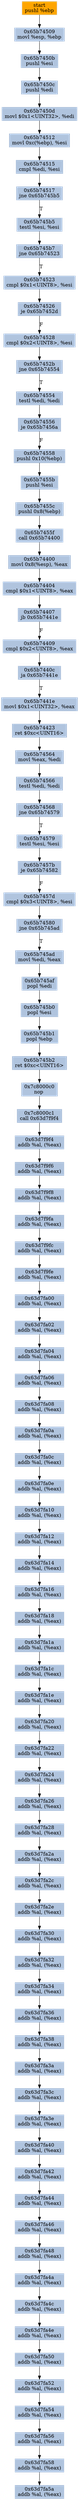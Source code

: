 digraph G {
node[shape=rectangle,style=filled,fillcolor=lightsteelblue,color=lightsteelblue]
bgcolor="transparent"
a0x65b74508pushl_ebp[label="start\npushl %ebp",color="lightgrey",fillcolor="orange"];
a0x65b74509movl_esp_ebp[label="0x65b74509\nmovl %esp, %ebp"];
a0x65b7450bpushl_esi[label="0x65b7450b\npushl %esi"];
a0x65b7450cpushl_edi[label="0x65b7450c\npushl %edi"];
a0x65b7450dmovl_0x1UINT32_edi[label="0x65b7450d\nmovl $0x1<UINT32>, %edi"];
a0x65b74512movl_0xcebp__esi[label="0x65b74512\nmovl 0xc(%ebp), %esi"];
a0x65b74515cmpl_edi_esi[label="0x65b74515\ncmpl %edi, %esi"];
a0x65b74517jne_0x65b745b5[label="0x65b74517\njne 0x65b745b5"];
a0x65b745b5testl_esi_esi[label="0x65b745b5\ntestl %esi, %esi"];
a0x65b745b7jne_0x65b74523[label="0x65b745b7\njne 0x65b74523"];
a0x65b74523cmpl_0x1UINT8_esi[label="0x65b74523\ncmpl $0x1<UINT8>, %esi"];
a0x65b74526je_0x65b7452d[label="0x65b74526\nje 0x65b7452d"];
a0x65b74528cmpl_0x2UINT8_esi[label="0x65b74528\ncmpl $0x2<UINT8>, %esi"];
a0x65b7452bjne_0x65b74554[label="0x65b7452b\njne 0x65b74554"];
a0x65b74554testl_edi_edi[label="0x65b74554\ntestl %edi, %edi"];
a0x65b74556je_0x65b7456a[label="0x65b74556\nje 0x65b7456a"];
a0x65b74558pushl_0x10ebp_[label="0x65b74558\npushl 0x10(%ebp)"];
a0x65b7455bpushl_esi[label="0x65b7455b\npushl %esi"];
a0x65b7455cpushl_0x8ebp_[label="0x65b7455c\npushl 0x8(%ebp)"];
a0x65b7455fcall_0x65b74400[label="0x65b7455f\ncall 0x65b74400"];
a0x65b74400movl_0x8esp__eax[label="0x65b74400\nmovl 0x8(%esp), %eax"];
a0x65b74404cmpl_0x1UINT8_eax[label="0x65b74404\ncmpl $0x1<UINT8>, %eax"];
a0x65b74407jb_0x65b7441e[label="0x65b74407\njb 0x65b7441e"];
a0x65b74409cmpl_0x2UINT8_eax[label="0x65b74409\ncmpl $0x2<UINT8>, %eax"];
a0x65b7440cja_0x65b7441e[label="0x65b7440c\nja 0x65b7441e"];
a0x65b7441emovl_0x1UINT32_eax[label="0x65b7441e\nmovl $0x1<UINT32>, %eax"];
a0x65b74423ret_0xcUINT16[label="0x65b74423\nret $0xc<UINT16>"];
a0x65b74564movl_eax_edi[label="0x65b74564\nmovl %eax, %edi"];
a0x65b74566testl_edi_edi[label="0x65b74566\ntestl %edi, %edi"];
a0x65b74568jne_0x65b74579[label="0x65b74568\njne 0x65b74579"];
a0x65b74579testl_esi_esi[label="0x65b74579\ntestl %esi, %esi"];
a0x65b7457bje_0x65b74582[label="0x65b7457b\nje 0x65b74582"];
a0x65b7457dcmpl_0x3UINT8_esi[label="0x65b7457d\ncmpl $0x3<UINT8>, %esi"];
a0x65b74580jne_0x65b745ad[label="0x65b74580\njne 0x65b745ad"];
a0x65b745admovl_edi_eax[label="0x65b745ad\nmovl %edi, %eax"];
a0x65b745afpopl_edi[label="0x65b745af\npopl %edi"];
a0x65b745b0popl_esi[label="0x65b745b0\npopl %esi"];
a0x65b745b1popl_ebp[label="0x65b745b1\npopl %ebp"];
a0x65b745b2ret_0xcUINT16[label="0x65b745b2\nret $0xc<UINT16>"];
a0x7c8000c0nop_[label="0x7c8000c0\nnop "];
a0x7c8000c1call_0x63d7f9f4[label="0x7c8000c1\ncall 0x63d7f9f4"];
a0x63d7f9f4addb_al_eax_[label="0x63d7f9f4\naddb %al, (%eax)"];
a0x63d7f9f6addb_al_eax_[label="0x63d7f9f6\naddb %al, (%eax)"];
a0x63d7f9f8addb_al_eax_[label="0x63d7f9f8\naddb %al, (%eax)"];
a0x63d7f9faaddb_al_eax_[label="0x63d7f9fa\naddb %al, (%eax)"];
a0x63d7f9fcaddb_al_eax_[label="0x63d7f9fc\naddb %al, (%eax)"];
a0x63d7f9feaddb_al_eax_[label="0x63d7f9fe\naddb %al, (%eax)"];
a0x63d7fa00addb_al_eax_[label="0x63d7fa00\naddb %al, (%eax)"];
a0x63d7fa02addb_al_eax_[label="0x63d7fa02\naddb %al, (%eax)"];
a0x63d7fa04addb_al_eax_[label="0x63d7fa04\naddb %al, (%eax)"];
a0x63d7fa06addb_al_eax_[label="0x63d7fa06\naddb %al, (%eax)"];
a0x63d7fa08addb_al_eax_[label="0x63d7fa08\naddb %al, (%eax)"];
a0x63d7fa0aaddb_al_eax_[label="0x63d7fa0a\naddb %al, (%eax)"];
a0x63d7fa0caddb_al_eax_[label="0x63d7fa0c\naddb %al, (%eax)"];
a0x63d7fa0eaddb_al_eax_[label="0x63d7fa0e\naddb %al, (%eax)"];
a0x63d7fa10addb_al_eax_[label="0x63d7fa10\naddb %al, (%eax)"];
a0x63d7fa12addb_al_eax_[label="0x63d7fa12\naddb %al, (%eax)"];
a0x63d7fa14addb_al_eax_[label="0x63d7fa14\naddb %al, (%eax)"];
a0x63d7fa16addb_al_eax_[label="0x63d7fa16\naddb %al, (%eax)"];
a0x63d7fa18addb_al_eax_[label="0x63d7fa18\naddb %al, (%eax)"];
a0x63d7fa1aaddb_al_eax_[label="0x63d7fa1a\naddb %al, (%eax)"];
a0x63d7fa1caddb_al_eax_[label="0x63d7fa1c\naddb %al, (%eax)"];
a0x63d7fa1eaddb_al_eax_[label="0x63d7fa1e\naddb %al, (%eax)"];
a0x63d7fa20addb_al_eax_[label="0x63d7fa20\naddb %al, (%eax)"];
a0x63d7fa22addb_al_eax_[label="0x63d7fa22\naddb %al, (%eax)"];
a0x63d7fa24addb_al_eax_[label="0x63d7fa24\naddb %al, (%eax)"];
a0x63d7fa26addb_al_eax_[label="0x63d7fa26\naddb %al, (%eax)"];
a0x63d7fa28addb_al_eax_[label="0x63d7fa28\naddb %al, (%eax)"];
a0x63d7fa2aaddb_al_eax_[label="0x63d7fa2a\naddb %al, (%eax)"];
a0x63d7fa2caddb_al_eax_[label="0x63d7fa2c\naddb %al, (%eax)"];
a0x63d7fa2eaddb_al_eax_[label="0x63d7fa2e\naddb %al, (%eax)"];
a0x63d7fa30addb_al_eax_[label="0x63d7fa30\naddb %al, (%eax)"];
a0x63d7fa32addb_al_eax_[label="0x63d7fa32\naddb %al, (%eax)"];
a0x63d7fa34addb_al_eax_[label="0x63d7fa34\naddb %al, (%eax)"];
a0x63d7fa36addb_al_eax_[label="0x63d7fa36\naddb %al, (%eax)"];
a0x63d7fa38addb_al_eax_[label="0x63d7fa38\naddb %al, (%eax)"];
a0x63d7fa3aaddb_al_eax_[label="0x63d7fa3a\naddb %al, (%eax)"];
a0x63d7fa3caddb_al_eax_[label="0x63d7fa3c\naddb %al, (%eax)"];
a0x63d7fa3eaddb_al_eax_[label="0x63d7fa3e\naddb %al, (%eax)"];
a0x63d7fa40addb_al_eax_[label="0x63d7fa40\naddb %al, (%eax)"];
a0x63d7fa42addb_al_eax_[label="0x63d7fa42\naddb %al, (%eax)"];
a0x63d7fa44addb_al_eax_[label="0x63d7fa44\naddb %al, (%eax)"];
a0x63d7fa46addb_al_eax_[label="0x63d7fa46\naddb %al, (%eax)"];
a0x63d7fa48addb_al_eax_[label="0x63d7fa48\naddb %al, (%eax)"];
a0x63d7fa4aaddb_al_eax_[label="0x63d7fa4a\naddb %al, (%eax)"];
a0x63d7fa4caddb_al_eax_[label="0x63d7fa4c\naddb %al, (%eax)"];
a0x63d7fa4eaddb_al_eax_[label="0x63d7fa4e\naddb %al, (%eax)"];
a0x63d7fa50addb_al_eax_[label="0x63d7fa50\naddb %al, (%eax)"];
a0x63d7fa52addb_al_eax_[label="0x63d7fa52\naddb %al, (%eax)"];
a0x63d7fa54addb_al_eax_[label="0x63d7fa54\naddb %al, (%eax)"];
a0x63d7fa56addb_al_eax_[label="0x63d7fa56\naddb %al, (%eax)"];
a0x63d7fa58addb_al_eax_[label="0x63d7fa58\naddb %al, (%eax)"];
a0x63d7fa5aaddb_al_eax_[label="0x63d7fa5a\naddb %al, (%eax)"];
a0x65b74508pushl_ebp -> a0x65b74509movl_esp_ebp [color="#000000"];
a0x65b74509movl_esp_ebp -> a0x65b7450bpushl_esi [color="#000000"];
a0x65b7450bpushl_esi -> a0x65b7450cpushl_edi [color="#000000"];
a0x65b7450cpushl_edi -> a0x65b7450dmovl_0x1UINT32_edi [color="#000000"];
a0x65b7450dmovl_0x1UINT32_edi -> a0x65b74512movl_0xcebp__esi [color="#000000"];
a0x65b74512movl_0xcebp__esi -> a0x65b74515cmpl_edi_esi [color="#000000"];
a0x65b74515cmpl_edi_esi -> a0x65b74517jne_0x65b745b5 [color="#000000"];
a0x65b74517jne_0x65b745b5 -> a0x65b745b5testl_esi_esi [color="#000000",label="T"];
a0x65b745b5testl_esi_esi -> a0x65b745b7jne_0x65b74523 [color="#000000"];
a0x65b745b7jne_0x65b74523 -> a0x65b74523cmpl_0x1UINT8_esi [color="#000000",label="T"];
a0x65b74523cmpl_0x1UINT8_esi -> a0x65b74526je_0x65b7452d [color="#000000"];
a0x65b74526je_0x65b7452d -> a0x65b74528cmpl_0x2UINT8_esi [color="#000000",label="F"];
a0x65b74528cmpl_0x2UINT8_esi -> a0x65b7452bjne_0x65b74554 [color="#000000"];
a0x65b7452bjne_0x65b74554 -> a0x65b74554testl_edi_edi [color="#000000",label="T"];
a0x65b74554testl_edi_edi -> a0x65b74556je_0x65b7456a [color="#000000"];
a0x65b74556je_0x65b7456a -> a0x65b74558pushl_0x10ebp_ [color="#000000",label="F"];
a0x65b74558pushl_0x10ebp_ -> a0x65b7455bpushl_esi [color="#000000"];
a0x65b7455bpushl_esi -> a0x65b7455cpushl_0x8ebp_ [color="#000000"];
a0x65b7455cpushl_0x8ebp_ -> a0x65b7455fcall_0x65b74400 [color="#000000"];
a0x65b7455fcall_0x65b74400 -> a0x65b74400movl_0x8esp__eax [color="#000000"];
a0x65b74400movl_0x8esp__eax -> a0x65b74404cmpl_0x1UINT8_eax [color="#000000"];
a0x65b74404cmpl_0x1UINT8_eax -> a0x65b74407jb_0x65b7441e [color="#000000"];
a0x65b74407jb_0x65b7441e -> a0x65b74409cmpl_0x2UINT8_eax [color="#000000",label="F"];
a0x65b74409cmpl_0x2UINT8_eax -> a0x65b7440cja_0x65b7441e [color="#000000"];
a0x65b7440cja_0x65b7441e -> a0x65b7441emovl_0x1UINT32_eax [color="#000000",label="T"];
a0x65b7441emovl_0x1UINT32_eax -> a0x65b74423ret_0xcUINT16 [color="#000000"];
a0x65b74423ret_0xcUINT16 -> a0x65b74564movl_eax_edi [color="#000000"];
a0x65b74564movl_eax_edi -> a0x65b74566testl_edi_edi [color="#000000"];
a0x65b74566testl_edi_edi -> a0x65b74568jne_0x65b74579 [color="#000000"];
a0x65b74568jne_0x65b74579 -> a0x65b74579testl_esi_esi [color="#000000",label="T"];
a0x65b74579testl_esi_esi -> a0x65b7457bje_0x65b74582 [color="#000000"];
a0x65b7457bje_0x65b74582 -> a0x65b7457dcmpl_0x3UINT8_esi [color="#000000",label="F"];
a0x65b7457dcmpl_0x3UINT8_esi -> a0x65b74580jne_0x65b745ad [color="#000000"];
a0x65b74580jne_0x65b745ad -> a0x65b745admovl_edi_eax [color="#000000",label="T"];
a0x65b745admovl_edi_eax -> a0x65b745afpopl_edi [color="#000000"];
a0x65b745afpopl_edi -> a0x65b745b0popl_esi [color="#000000"];
a0x65b745b0popl_esi -> a0x65b745b1popl_ebp [color="#000000"];
a0x65b745b1popl_ebp -> a0x65b745b2ret_0xcUINT16 [color="#000000"];
a0x65b745b2ret_0xcUINT16 -> a0x7c8000c0nop_ [color="#000000"];
a0x7c8000c0nop_ -> a0x7c8000c1call_0x63d7f9f4 [color="#000000"];
a0x7c8000c1call_0x63d7f9f4 -> a0x63d7f9f4addb_al_eax_ [color="#000000"];
a0x63d7f9f4addb_al_eax_ -> a0x63d7f9f6addb_al_eax_ [color="#000000"];
a0x63d7f9f6addb_al_eax_ -> a0x63d7f9f8addb_al_eax_ [color="#000000"];
a0x63d7f9f8addb_al_eax_ -> a0x63d7f9faaddb_al_eax_ [color="#000000"];
a0x63d7f9faaddb_al_eax_ -> a0x63d7f9fcaddb_al_eax_ [color="#000000"];
a0x63d7f9fcaddb_al_eax_ -> a0x63d7f9feaddb_al_eax_ [color="#000000"];
a0x63d7f9feaddb_al_eax_ -> a0x63d7fa00addb_al_eax_ [color="#000000"];
a0x63d7fa00addb_al_eax_ -> a0x63d7fa02addb_al_eax_ [color="#000000"];
a0x63d7fa02addb_al_eax_ -> a0x63d7fa04addb_al_eax_ [color="#000000"];
a0x63d7fa04addb_al_eax_ -> a0x63d7fa06addb_al_eax_ [color="#000000"];
a0x63d7fa06addb_al_eax_ -> a0x63d7fa08addb_al_eax_ [color="#000000"];
a0x63d7fa08addb_al_eax_ -> a0x63d7fa0aaddb_al_eax_ [color="#000000"];
a0x63d7fa0aaddb_al_eax_ -> a0x63d7fa0caddb_al_eax_ [color="#000000"];
a0x63d7fa0caddb_al_eax_ -> a0x63d7fa0eaddb_al_eax_ [color="#000000"];
a0x63d7fa0eaddb_al_eax_ -> a0x63d7fa10addb_al_eax_ [color="#000000"];
a0x63d7fa10addb_al_eax_ -> a0x63d7fa12addb_al_eax_ [color="#000000"];
a0x63d7fa12addb_al_eax_ -> a0x63d7fa14addb_al_eax_ [color="#000000"];
a0x63d7fa14addb_al_eax_ -> a0x63d7fa16addb_al_eax_ [color="#000000"];
a0x63d7fa16addb_al_eax_ -> a0x63d7fa18addb_al_eax_ [color="#000000"];
a0x63d7fa18addb_al_eax_ -> a0x63d7fa1aaddb_al_eax_ [color="#000000"];
a0x63d7fa1aaddb_al_eax_ -> a0x63d7fa1caddb_al_eax_ [color="#000000"];
a0x63d7fa1caddb_al_eax_ -> a0x63d7fa1eaddb_al_eax_ [color="#000000"];
a0x63d7fa1eaddb_al_eax_ -> a0x63d7fa20addb_al_eax_ [color="#000000"];
a0x63d7fa20addb_al_eax_ -> a0x63d7fa22addb_al_eax_ [color="#000000"];
a0x63d7fa22addb_al_eax_ -> a0x63d7fa24addb_al_eax_ [color="#000000"];
a0x63d7fa24addb_al_eax_ -> a0x63d7fa26addb_al_eax_ [color="#000000"];
a0x63d7fa26addb_al_eax_ -> a0x63d7fa28addb_al_eax_ [color="#000000"];
a0x63d7fa28addb_al_eax_ -> a0x63d7fa2aaddb_al_eax_ [color="#000000"];
a0x63d7fa2aaddb_al_eax_ -> a0x63d7fa2caddb_al_eax_ [color="#000000"];
a0x63d7fa2caddb_al_eax_ -> a0x63d7fa2eaddb_al_eax_ [color="#000000"];
a0x63d7fa2eaddb_al_eax_ -> a0x63d7fa30addb_al_eax_ [color="#000000"];
a0x63d7fa30addb_al_eax_ -> a0x63d7fa32addb_al_eax_ [color="#000000"];
a0x63d7fa32addb_al_eax_ -> a0x63d7fa34addb_al_eax_ [color="#000000"];
a0x63d7fa34addb_al_eax_ -> a0x63d7fa36addb_al_eax_ [color="#000000"];
a0x63d7fa36addb_al_eax_ -> a0x63d7fa38addb_al_eax_ [color="#000000"];
a0x63d7fa38addb_al_eax_ -> a0x63d7fa3aaddb_al_eax_ [color="#000000"];
a0x63d7fa3aaddb_al_eax_ -> a0x63d7fa3caddb_al_eax_ [color="#000000"];
a0x63d7fa3caddb_al_eax_ -> a0x63d7fa3eaddb_al_eax_ [color="#000000"];
a0x63d7fa3eaddb_al_eax_ -> a0x63d7fa40addb_al_eax_ [color="#000000"];
a0x63d7fa40addb_al_eax_ -> a0x63d7fa42addb_al_eax_ [color="#000000"];
a0x63d7fa42addb_al_eax_ -> a0x63d7fa44addb_al_eax_ [color="#000000"];
a0x63d7fa44addb_al_eax_ -> a0x63d7fa46addb_al_eax_ [color="#000000"];
a0x63d7fa46addb_al_eax_ -> a0x63d7fa48addb_al_eax_ [color="#000000"];
a0x63d7fa48addb_al_eax_ -> a0x63d7fa4aaddb_al_eax_ [color="#000000"];
a0x63d7fa4aaddb_al_eax_ -> a0x63d7fa4caddb_al_eax_ [color="#000000"];
a0x63d7fa4caddb_al_eax_ -> a0x63d7fa4eaddb_al_eax_ [color="#000000"];
a0x63d7fa4eaddb_al_eax_ -> a0x63d7fa50addb_al_eax_ [color="#000000"];
a0x63d7fa50addb_al_eax_ -> a0x63d7fa52addb_al_eax_ [color="#000000"];
a0x63d7fa52addb_al_eax_ -> a0x63d7fa54addb_al_eax_ [color="#000000"];
a0x63d7fa54addb_al_eax_ -> a0x63d7fa56addb_al_eax_ [color="#000000"];
a0x63d7fa56addb_al_eax_ -> a0x63d7fa58addb_al_eax_ [color="#000000"];
a0x63d7fa58addb_al_eax_ -> a0x63d7fa5aaddb_al_eax_ [color="#000000"];
}
